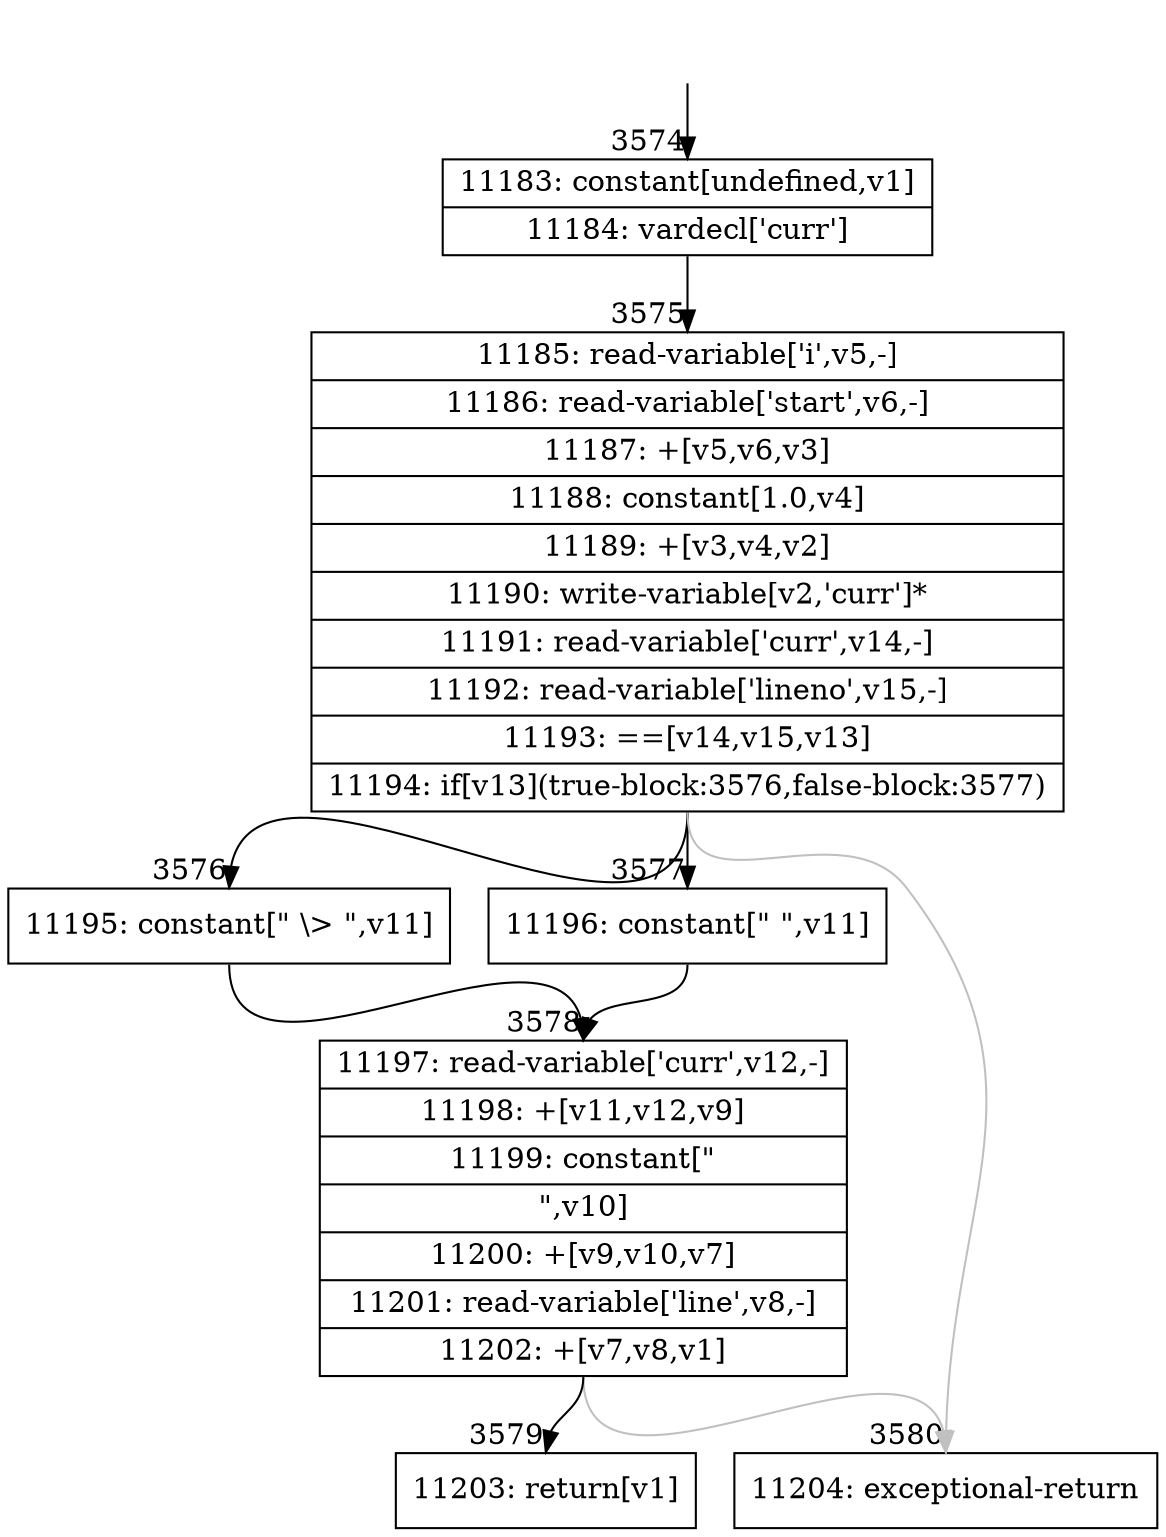 digraph {
rankdir="TD"
BB_entry205[shape=none,label=""];
BB_entry205 -> BB3574 [tailport=s, headport=n, headlabel="    3574"]
BB3574 [shape=record label="{11183: constant[undefined,v1]|11184: vardecl['curr']}" ] 
BB3574 -> BB3575 [tailport=s, headport=n, headlabel="      3575"]
BB3575 [shape=record label="{11185: read-variable['i',v5,-]|11186: read-variable['start',v6,-]|11187: +[v5,v6,v3]|11188: constant[1.0,v4]|11189: +[v3,v4,v2]|11190: write-variable[v2,'curr']*|11191: read-variable['curr',v14,-]|11192: read-variable['lineno',v15,-]|11193: ==[v14,v15,v13]|11194: if[v13](true-block:3576,false-block:3577)}" ] 
BB3575 -> BB3576 [tailport=s, headport=n, headlabel="      3576"]
BB3575 -> BB3577 [tailport=s, headport=n, headlabel="      3577"]
BB3575 -> BB3580 [tailport=s, headport=n, color=gray, headlabel="      3580"]
BB3576 [shape=record label="{11195: constant[\"  \\\> \",v11]}" ] 
BB3576 -> BB3578 [tailport=s, headport=n, headlabel="      3578"]
BB3577 [shape=record label="{11196: constant[\"    \",v11]}" ] 
BB3577 -> BB3578 [tailport=s, headport=n]
BB3578 [shape=record label="{11197: read-variable['curr',v12,-]|11198: +[v11,v12,v9]|11199: constant[\"| \",v10]|11200: +[v9,v10,v7]|11201: read-variable['line',v8,-]|11202: +[v7,v8,v1]}" ] 
BB3578 -> BB3579 [tailport=s, headport=n, headlabel="      3579"]
BB3578 -> BB3580 [tailport=s, headport=n, color=gray]
BB3579 [shape=record label="{11203: return[v1]}" ] 
BB3580 [shape=record label="{11204: exceptional-return}" ] 
//#$~ 3793
}
